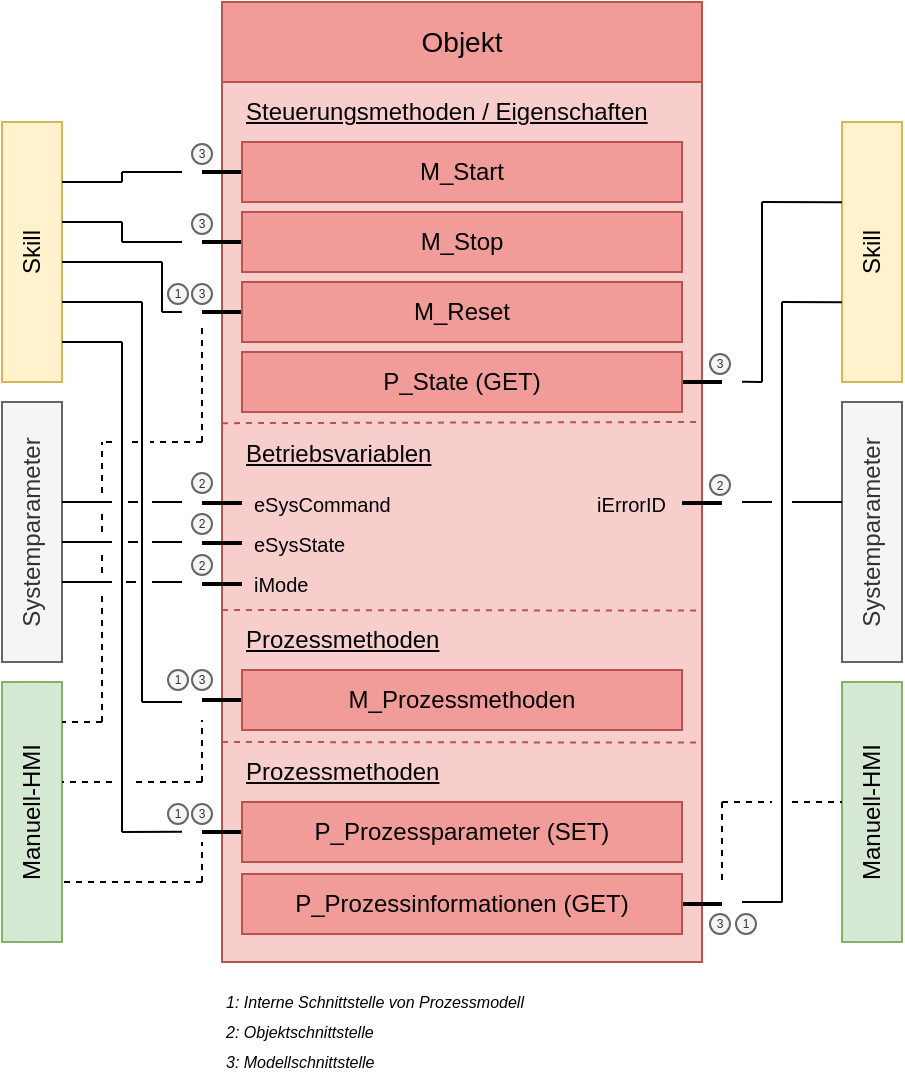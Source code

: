 <mxfile version="25.0.1">
  <diagram name="Seite-1" id="sdpVUGcd8ZdfAYJY-DBQ">
    <mxGraphModel dx="766" dy="463" grid="1" gridSize="10" guides="1" tooltips="1" connect="1" arrows="1" fold="1" page="1" pageScale="1" pageWidth="827" pageHeight="1169" math="0" shadow="0">
      <root>
        <mxCell id="0" />
        <mxCell id="1" parent="0" />
        <mxCell id="eThXzIZxuzrMQbyXuAEO-1" value="Objekt" style="rounded=0;whiteSpace=wrap;html=1;fillColor=#F19C99;strokeColor=#b85450;fontSize=14;" parent="1" vertex="1">
          <mxGeometry x="280" y="280" width="240" height="40" as="geometry" />
        </mxCell>
        <mxCell id="eThXzIZxuzrMQbyXuAEO-2" value="" style="rounded=0;whiteSpace=wrap;html=1;fillColor=#f8cecc;strokeColor=#b85450;" parent="1" vertex="1">
          <mxGeometry x="280" y="320" width="240" height="440" as="geometry" />
        </mxCell>
        <mxCell id="eThXzIZxuzrMQbyXuAEO-3" value="Steuerungsmethoden / Eigenschaften" style="text;html=1;align=left;verticalAlign=middle;whiteSpace=wrap;rounded=0;fontStyle=4" parent="1" vertex="1">
          <mxGeometry x="290" y="320" width="220" height="30" as="geometry" />
        </mxCell>
        <mxCell id="eThXzIZxuzrMQbyXuAEO-5" value="" style="rounded=0;whiteSpace=wrap;html=1;fillColor=none;strokeColor=none;" parent="1" vertex="1">
          <mxGeometry x="290" y="350" width="220" height="20" as="geometry" />
        </mxCell>
        <mxCell id="eThXzIZxuzrMQbyXuAEO-10" value="" style="rounded=0;whiteSpace=wrap;html=1;fillColor=none;strokeColor=none;" parent="1" vertex="1">
          <mxGeometry x="290" y="370" width="220" height="20" as="geometry" />
        </mxCell>
        <mxCell id="eThXzIZxuzrMQbyXuAEO-13" value="" style="rounded=0;whiteSpace=wrap;html=1;fillColor=none;strokeColor=none;" parent="1" vertex="1">
          <mxGeometry x="290" y="390" width="220" height="20" as="geometry" />
        </mxCell>
        <mxCell id="eThXzIZxuzrMQbyXuAEO-16" value="" style="rounded=0;whiteSpace=wrap;html=1;fillColor=none;strokeColor=none;" parent="1" vertex="1">
          <mxGeometry x="290" y="410" width="220" height="20" as="geometry" />
        </mxCell>
        <mxCell id="eThXzIZxuzrMQbyXuAEO-19" value="" style="rounded=0;whiteSpace=wrap;html=1;fillColor=none;strokeColor=none;" parent="1" vertex="1">
          <mxGeometry x="290" y="430" width="220" height="20" as="geometry" />
        </mxCell>
        <mxCell id="eThXzIZxuzrMQbyXuAEO-27" value="Betriebsvariablen" style="text;html=1;align=left;verticalAlign=middle;whiteSpace=wrap;rounded=0;fontStyle=4" parent="1" vertex="1">
          <mxGeometry x="290" y="490.5" width="120" height="30" as="geometry" />
        </mxCell>
        <mxCell id="eThXzIZxuzrMQbyXuAEO-33" value="" style="rounded=0;whiteSpace=wrap;html=1;fillColor=none;strokeColor=none;" parent="1" vertex="1">
          <mxGeometry x="290" y="520.5" width="220" height="20" as="geometry" />
        </mxCell>
        <mxCell id="eThXzIZxuzrMQbyXuAEO-34" value="" style="endArrow=none;html=1;rounded=0;strokeWidth=2;" parent="1" source="eThXzIZxuzrMQbyXuAEO-33" edge="1">
          <mxGeometry width="50" height="50" relative="1" as="geometry">
            <mxPoint x="330" y="590.5" as="sourcePoint" />
            <mxPoint x="270" y="530.5" as="targetPoint" />
          </mxGeometry>
        </mxCell>
        <mxCell id="eThXzIZxuzrMQbyXuAEO-35" value="eSysCommand" style="text;html=1;align=left;verticalAlign=middle;whiteSpace=wrap;rounded=0;fontStyle=0;fontSize=10;" parent="1" vertex="1">
          <mxGeometry x="294" y="525.5" width="76" height="10" as="geometry" />
        </mxCell>
        <mxCell id="eThXzIZxuzrMQbyXuAEO-39" value="" style="endArrow=none;html=1;rounded=0;strokeWidth=2;" parent="1" edge="1">
          <mxGeometry width="50" height="50" relative="1" as="geometry">
            <mxPoint x="290" y="550.5" as="sourcePoint" />
            <mxPoint x="270" y="550.5" as="targetPoint" />
          </mxGeometry>
        </mxCell>
        <mxCell id="eThXzIZxuzrMQbyXuAEO-40" value="eSysState" style="text;html=1;align=left;verticalAlign=middle;whiteSpace=wrap;rounded=0;fontStyle=0;fontSize=10;" parent="1" vertex="1">
          <mxGeometry x="294" y="545.5" width="76" height="10" as="geometry" />
        </mxCell>
        <mxCell id="eThXzIZxuzrMQbyXuAEO-48" value="Prozessmethoden" style="text;html=1;align=left;verticalAlign=middle;whiteSpace=wrap;rounded=0;fontStyle=4" parent="1" vertex="1">
          <mxGeometry x="290" y="584" width="120" height="30" as="geometry" />
        </mxCell>
        <mxCell id="eThXzIZxuzrMQbyXuAEO-58" value="" style="endArrow=none;html=1;rounded=0;fillColor=#f8cecc;strokeColor=#b85450;entryX=1;entryY=0.464;entryDx=0;entryDy=0;entryPerimeter=0;exitX=0;exitY=0.466;exitDx=0;exitDy=0;exitPerimeter=0;strokeWidth=1;dashed=1;" parent="1" edge="1">
          <mxGeometry width="50" height="50" relative="1" as="geometry">
            <mxPoint x="280" y="490.58" as="sourcePoint" />
            <mxPoint x="520" y="490.0" as="targetPoint" />
          </mxGeometry>
        </mxCell>
        <mxCell id="eThXzIZxuzrMQbyXuAEO-59" value="" style="endArrow=none;html=1;rounded=0;fillColor=#f8cecc;strokeColor=#b85450;exitX=0;exitY=0.792;exitDx=0;exitDy=0;exitPerimeter=0;strokeWidth=1;dashed=1;entryX=1;entryY=0.793;entryDx=0;entryDy=0;entryPerimeter=0;" parent="1" edge="1">
          <mxGeometry width="50" height="50" relative="1" as="geometry">
            <mxPoint x="280" y="584.0" as="sourcePoint" />
            <mxPoint x="520" y="584.29" as="targetPoint" />
          </mxGeometry>
        </mxCell>
        <mxCell id="eThXzIZxuzrMQbyXuAEO-61" value="Skill" style="rounded=0;whiteSpace=wrap;html=1;rotation=-90;fillColor=#fff2cc;strokeColor=#d6b656;" parent="1" vertex="1">
          <mxGeometry x="540" y="390" width="130" height="30" as="geometry" />
        </mxCell>
        <mxCell id="eThXzIZxuzrMQbyXuAEO-62" value="Systemparameter" style="rounded=0;whiteSpace=wrap;html=1;rotation=-90;fillColor=#f5f5f5;fontColor=#333333;strokeColor=#666666;" parent="1" vertex="1">
          <mxGeometry x="540" y="530" width="130" height="30" as="geometry" />
        </mxCell>
        <mxCell id="eThXzIZxuzrMQbyXuAEO-66" value="Skill" style="rounded=0;whiteSpace=wrap;html=1;rotation=-90;fillColor=#fff2cc;strokeColor=#d6b656;" parent="1" vertex="1">
          <mxGeometry x="120" y="390" width="130" height="30" as="geometry" />
        </mxCell>
        <mxCell id="eThXzIZxuzrMQbyXuAEO-67" value="Systemparameter" style="rounded=0;whiteSpace=wrap;html=1;rotation=-90;fillColor=#f5f5f5;fontColor=#333333;strokeColor=#666666;" parent="1" vertex="1">
          <mxGeometry x="120" y="530" width="130" height="30" as="geometry" />
        </mxCell>
        <mxCell id="RpQ9mGnAC0z5zZGKGi01-6" style="edgeStyle=orthogonalEdgeStyle;rounded=0;orthogonalLoop=1;jettySize=auto;html=1;endArrow=none;endFill=0;strokeWidth=2;" parent="1" edge="1">
          <mxGeometry relative="1" as="geometry">
            <mxPoint x="530" y="530.5" as="targetPoint" />
            <mxPoint x="510" y="530.5" as="sourcePoint" />
          </mxGeometry>
        </mxCell>
        <mxCell id="RpQ9mGnAC0z5zZGKGi01-7" value="iErrorID" style="text;html=1;align=right;verticalAlign=middle;whiteSpace=wrap;rounded=0;fontStyle=0;fontSize=10;" parent="1" vertex="1">
          <mxGeometry x="429" y="525.5" width="75" height="10" as="geometry" />
        </mxCell>
        <mxCell id="6S4e-w0pNIEhI715A2-k-2" value="" style="group" parent="1" vertex="1" connectable="0">
          <mxGeometry x="280" y="770" width="210" height="50" as="geometry" />
        </mxCell>
        <mxCell id="eThXzIZxuzrMQbyXuAEO-118" value="2: Objektschnittstelle" style="text;html=1;align=left;verticalAlign=middle;whiteSpace=wrap;rounded=0;fontSize=8;fontStyle=2" parent="6S4e-w0pNIEhI715A2-k-2" vertex="1">
          <mxGeometry y="20" width="140" height="10" as="geometry" />
        </mxCell>
        <mxCell id="eThXzIZxuzrMQbyXuAEO-119" value="3: Modellschnittstelle" style="text;html=1;align=left;verticalAlign=middle;whiteSpace=wrap;rounded=0;fontSize=8;fontStyle=2" parent="6S4e-w0pNIEhI715A2-k-2" vertex="1">
          <mxGeometry y="30" width="140" height="20" as="geometry" />
        </mxCell>
        <mxCell id="eThXzIZxuzrMQbyXuAEO-121" value="1: Interne Schnittstelle von Prozessmodell" style="text;html=1;align=left;verticalAlign=middle;whiteSpace=wrap;rounded=0;fontSize=8;fontStyle=2" parent="6S4e-w0pNIEhI715A2-k-2" vertex="1">
          <mxGeometry width="210" height="20" as="geometry" />
        </mxCell>
        <mxCell id="6S4e-w0pNIEhI715A2-k-7" value="" style="endArrow=none;html=1;rounded=0;strokeWidth=2;" parent="1" edge="1">
          <mxGeometry width="50" height="50" relative="1" as="geometry">
            <mxPoint x="290" y="571" as="sourcePoint" />
            <mxPoint x="270" y="571" as="targetPoint" />
          </mxGeometry>
        </mxCell>
        <mxCell id="6S4e-w0pNIEhI715A2-k-8" value="iMode&amp;nbsp;" style="text;html=1;align=left;verticalAlign=middle;whiteSpace=wrap;rounded=0;fontStyle=0;fontSize=10;" parent="1" vertex="1">
          <mxGeometry x="294" y="566" width="76" height="10" as="geometry" />
        </mxCell>
        <mxCell id="YqTv8qu6AUI8KKiwsQRL-15" style="edgeStyle=orthogonalEdgeStyle;rounded=0;orthogonalLoop=1;jettySize=auto;html=1;endArrow=none;endFill=0;strokeWidth=2;" edge="1" parent="1" source="YqTv8qu6AUI8KKiwsQRL-1">
          <mxGeometry relative="1" as="geometry">
            <mxPoint x="270" y="365" as="targetPoint" />
          </mxGeometry>
        </mxCell>
        <mxCell id="YqTv8qu6AUI8KKiwsQRL-1" value="M_Start&lt;span style=&quot;color: rgba(0, 0, 0, 0); font-family: monospace; font-size: 0px; text-align: start; text-wrap-mode: nowrap;&quot;&gt;%3CmxGraphModel%3E%3Croot%3E%3CmxCell%20id%3D%220%22%2F%3E%3CmxCell%20id%3D%221%22%20parent%3D%220%22%2F%3E%3CmxCell%20id%3D%222%22%20value%3D%22Objekt%22%20style%3D%22rounded%3D0%3BwhiteSpace%3Dwrap%3Bhtml%3D1%3BfillColor%3D%23F19C99%3BstrokeColor%3D%23b85450%3BfontSize%3D14%3B%22%20vertex%3D%221%22%20parent%3D%221%22%3E%3CmxGeometry%20x%3D%22280%22%20y%3D%22280%22%20width%3D%22240%22%20height%3D%2240%22%20as%3D%22geometry%22%2F%3E%3C%2FmxCell%3E%3C%2Froot%3E%3C%2FmxGraphModel%3E&lt;/span&gt;" style="rounded=0;whiteSpace=wrap;html=1;fillColor=#F19C99;strokeColor=#b85450;fontSize=12;" vertex="1" parent="1">
          <mxGeometry x="290" y="350" width="220" height="30" as="geometry" />
        </mxCell>
        <mxCell id="YqTv8qu6AUI8KKiwsQRL-16" style="edgeStyle=orthogonalEdgeStyle;rounded=0;orthogonalLoop=1;jettySize=auto;html=1;endArrow=none;endFill=0;strokeWidth=2;" edge="1" parent="1" source="YqTv8qu6AUI8KKiwsQRL-2">
          <mxGeometry relative="1" as="geometry">
            <mxPoint x="270" y="400" as="targetPoint" />
          </mxGeometry>
        </mxCell>
        <mxCell id="YqTv8qu6AUI8KKiwsQRL-2" value="M_Stop&lt;span style=&quot;color: rgba(0, 0, 0, 0); font-family: monospace; font-size: 0px; text-align: start; text-wrap-mode: nowrap;&quot;&gt;%3CmxGraphModel%3E%3Croot%3E%3CmxCell%20id%3D%220%22%2F%3E%3CmxCell%20id%3D%221%22%20parent%3D%220%22%2F%3E%3CmxCell%20id%3D%222%22%20value%3D%22Objekt%22%20style%3D%22rounded%3D0%3BwhiteSpace%3Dwrap%3Bhtml%3D1%3BfillColor%3D%23F19C99%3BstrokeColor%3D%23b85450%3BfontSize%3D14%3B%22%20vertex%3D%221%22%20parent%3D%221%22%3E%3CmxGeometry%20x%3D%22280%22%20y%3D%22280%22%20width%3D%22240%22%20height%3D%2240%22%20as%3D%22geometry%22%2F%3E%3C%2FmxCell%3E%3C%2Froot%3E%3C%2FmxGraphMod&lt;/span&gt;" style="rounded=0;whiteSpace=wrap;html=1;fillColor=#F19C99;strokeColor=#b85450;fontSize=12;" vertex="1" parent="1">
          <mxGeometry x="290" y="385" width="220" height="30" as="geometry" />
        </mxCell>
        <mxCell id="YqTv8qu6AUI8KKiwsQRL-17" style="edgeStyle=orthogonalEdgeStyle;rounded=0;orthogonalLoop=1;jettySize=auto;html=1;endArrow=none;endFill=0;strokeWidth=2;" edge="1" parent="1" source="YqTv8qu6AUI8KKiwsQRL-3">
          <mxGeometry relative="1" as="geometry">
            <mxPoint x="270" y="435" as="targetPoint" />
          </mxGeometry>
        </mxCell>
        <mxCell id="YqTv8qu6AUI8KKiwsQRL-3" value="M_Reset&lt;span style=&quot;color: rgba(0, 0, 0, 0); font-family: monospace; font-size: 0px; text-align: start; text-wrap-mode: nowrap;&quot;&gt;%3CmxGraphModel%3E%3Croot%3E%3CmxCell%20id%3D%220%22%2F%3E%3CmxCell%20id%3D%221%22%20parent%3D%220%22%2F%3E%3CmxCell%20id%3D%222%22%20value%3D%22Objekt%22%20style%3D%22rounded%3D0%3BwhiteSpace%3Dwrap%3Bhtml%3D1%3BfillColor%3D%23F19C99%3BstrokeColor%3D%23b85450%3BfontSize%3D14%3B%22%20vertex%3D%221%22%20parent%3D%221%22%3E%3CmxGeometry%20x%3D%22280%22%20y%3D%22280%22%20width%3D%22240%22%20height%3D%2240%22%20as%3D%22geometry%22%2F%3E%3C%2FmxCell%3E%3C%2Froot%3E%3C%2FmxGraphMod&lt;/span&gt;" style="rounded=0;whiteSpace=wrap;html=1;fillColor=#F19C99;strokeColor=#b85450;fontSize=12;" vertex="1" parent="1">
          <mxGeometry x="290" y="420" width="220" height="30" as="geometry" />
        </mxCell>
        <mxCell id="YqTv8qu6AUI8KKiwsQRL-18" style="edgeStyle=orthogonalEdgeStyle;rounded=0;orthogonalLoop=1;jettySize=auto;html=1;endArrow=none;endFill=0;strokeWidth=2;" edge="1" parent="1" source="YqTv8qu6AUI8KKiwsQRL-7">
          <mxGeometry relative="1" as="geometry">
            <mxPoint x="530" y="470" as="targetPoint" />
          </mxGeometry>
        </mxCell>
        <mxCell id="YqTv8qu6AUI8KKiwsQRL-7" value="P_State (GET)" style="rounded=0;whiteSpace=wrap;html=1;fillColor=#F19C99;strokeColor=#b85450;fontSize=12;" vertex="1" parent="1">
          <mxGeometry x="290" y="455" width="220" height="30" as="geometry" />
        </mxCell>
        <mxCell id="YqTv8qu6AUI8KKiwsQRL-19" style="edgeStyle=orthogonalEdgeStyle;rounded=0;orthogonalLoop=1;jettySize=auto;html=1;strokeWidth=2;endArrow=none;endFill=0;" edge="1" parent="1" source="YqTv8qu6AUI8KKiwsQRL-9">
          <mxGeometry relative="1" as="geometry">
            <mxPoint x="270" y="629" as="targetPoint" />
          </mxGeometry>
        </mxCell>
        <mxCell id="YqTv8qu6AUI8KKiwsQRL-9" value="M_Prozessmethoden" style="rounded=0;whiteSpace=wrap;html=1;fillColor=#F19C99;strokeColor=#b85450;fontSize=12;" vertex="1" parent="1">
          <mxGeometry x="290" y="614" width="220" height="30" as="geometry" />
        </mxCell>
        <mxCell id="YqTv8qu6AUI8KKiwsQRL-10" value="" style="endArrow=none;html=1;rounded=0;fillColor=#f8cecc;strokeColor=#b85450;exitX=0;exitY=0.792;exitDx=0;exitDy=0;exitPerimeter=0;strokeWidth=1;dashed=1;entryX=1;entryY=0.793;entryDx=0;entryDy=0;entryPerimeter=0;" edge="1" parent="1">
          <mxGeometry width="50" height="50" relative="1" as="geometry">
            <mxPoint x="280" y="650.0" as="sourcePoint" />
            <mxPoint x="520" y="650.29" as="targetPoint" />
          </mxGeometry>
        </mxCell>
        <mxCell id="YqTv8qu6AUI8KKiwsQRL-11" value="Prozessmethoden" style="text;html=1;align=left;verticalAlign=middle;whiteSpace=wrap;rounded=0;fontStyle=4" vertex="1" parent="1">
          <mxGeometry x="290" y="650" width="120" height="30" as="geometry" />
        </mxCell>
        <mxCell id="YqTv8qu6AUI8KKiwsQRL-20" style="edgeStyle=orthogonalEdgeStyle;rounded=0;orthogonalLoop=1;jettySize=auto;html=1;strokeWidth=2;endArrow=none;endFill=0;" edge="1" parent="1" source="YqTv8qu6AUI8KKiwsQRL-13">
          <mxGeometry relative="1" as="geometry">
            <mxPoint x="270" y="695" as="targetPoint" />
          </mxGeometry>
        </mxCell>
        <mxCell id="YqTv8qu6AUI8KKiwsQRL-13" value="P_Prozessparameter (SET)" style="rounded=0;whiteSpace=wrap;html=1;fillColor=#F19C99;strokeColor=#b85450;fontSize=12;" vertex="1" parent="1">
          <mxGeometry x="290" y="680" width="220" height="30" as="geometry" />
        </mxCell>
        <mxCell id="YqTv8qu6AUI8KKiwsQRL-21" style="edgeStyle=orthogonalEdgeStyle;rounded=0;orthogonalLoop=1;jettySize=auto;html=1;strokeWidth=2;endArrow=none;endFill=0;" edge="1" parent="1" source="YqTv8qu6AUI8KKiwsQRL-14">
          <mxGeometry relative="1" as="geometry">
            <mxPoint x="530" y="731" as="targetPoint" />
          </mxGeometry>
        </mxCell>
        <mxCell id="YqTv8qu6AUI8KKiwsQRL-14" value="P_Prozessinformationen (GET)" style="rounded=0;whiteSpace=wrap;html=1;fillColor=#F19C99;strokeColor=#b85450;fontSize=12;" vertex="1" parent="1">
          <mxGeometry x="290" y="716" width="220" height="30" as="geometry" />
        </mxCell>
        <mxCell id="YqTv8qu6AUI8KKiwsQRL-24" value="Manuell-HMI" style="rounded=0;whiteSpace=wrap;html=1;rotation=-90;fillColor=#d5e8d4;strokeColor=#82b366;" vertex="1" parent="1">
          <mxGeometry x="120" y="670" width="130" height="30" as="geometry" />
        </mxCell>
        <mxCell id="YqTv8qu6AUI8KKiwsQRL-25" value="Manuell-HMI" style="rounded=0;whiteSpace=wrap;html=1;rotation=-90;fillColor=#d5e8d4;strokeColor=#82b366;" vertex="1" parent="1">
          <mxGeometry x="540" y="670" width="130" height="30" as="geometry" />
        </mxCell>
        <mxCell id="YqTv8qu6AUI8KKiwsQRL-27" value="" style="endArrow=none;html=1;rounded=0;" edge="1" parent="1">
          <mxGeometry width="50" height="50" relative="1" as="geometry">
            <mxPoint x="250" y="410" as="sourcePoint" />
            <mxPoint x="200" y="410" as="targetPoint" />
          </mxGeometry>
        </mxCell>
        <mxCell id="YqTv8qu6AUI8KKiwsQRL-28" value="" style="endArrow=none;html=1;rounded=0;" edge="1" parent="1">
          <mxGeometry width="50" height="50" relative="1" as="geometry">
            <mxPoint x="230" y="390" as="sourcePoint" />
            <mxPoint x="200" y="390" as="targetPoint" />
          </mxGeometry>
        </mxCell>
        <mxCell id="YqTv8qu6AUI8KKiwsQRL-29" value="" style="endArrow=none;html=1;rounded=0;" edge="1" parent="1">
          <mxGeometry width="50" height="50" relative="1" as="geometry">
            <mxPoint x="230" y="370" as="sourcePoint" />
            <mxPoint x="200" y="370" as="targetPoint" />
          </mxGeometry>
        </mxCell>
        <mxCell id="YqTv8qu6AUI8KKiwsQRL-30" value="" style="endArrow=none;html=1;rounded=0;" edge="1" parent="1">
          <mxGeometry width="50" height="50" relative="1" as="geometry">
            <mxPoint x="240" y="430" as="sourcePoint" />
            <mxPoint x="200" y="430" as="targetPoint" />
          </mxGeometry>
        </mxCell>
        <mxCell id="YqTv8qu6AUI8KKiwsQRL-31" value="" style="endArrow=none;html=1;rounded=0;" edge="1" parent="1">
          <mxGeometry width="50" height="50" relative="1" as="geometry">
            <mxPoint x="230" y="450" as="sourcePoint" />
            <mxPoint x="200" y="450" as="targetPoint" />
          </mxGeometry>
        </mxCell>
        <mxCell id="YqTv8qu6AUI8KKiwsQRL-33" value="" style="endArrow=none;html=1;rounded=0;" edge="1" parent="1">
          <mxGeometry width="50" height="50" relative="1" as="geometry">
            <mxPoint x="260" y="364.95" as="sourcePoint" />
            <mxPoint x="230" y="365" as="targetPoint" />
          </mxGeometry>
        </mxCell>
        <mxCell id="YqTv8qu6AUI8KKiwsQRL-34" value="" style="endArrow=none;html=1;rounded=0;" edge="1" parent="1">
          <mxGeometry width="50" height="50" relative="1" as="geometry">
            <mxPoint x="230" y="365" as="sourcePoint" />
            <mxPoint x="230" y="370" as="targetPoint" />
          </mxGeometry>
        </mxCell>
        <mxCell id="YqTv8qu6AUI8KKiwsQRL-35" value="" style="endArrow=none;html=1;rounded=0;" edge="1" parent="1">
          <mxGeometry width="50" height="50" relative="1" as="geometry">
            <mxPoint x="260" y="399.95" as="sourcePoint" />
            <mxPoint x="230" y="400" as="targetPoint" />
          </mxGeometry>
        </mxCell>
        <mxCell id="YqTv8qu6AUI8KKiwsQRL-36" value="" style="endArrow=none;html=1;rounded=0;" edge="1" parent="1">
          <mxGeometry width="50" height="50" relative="1" as="geometry">
            <mxPoint x="230" y="400" as="sourcePoint" />
            <mxPoint x="230" y="390" as="targetPoint" />
          </mxGeometry>
        </mxCell>
        <mxCell id="YqTv8qu6AUI8KKiwsQRL-37" value="" style="endArrow=none;html=1;rounded=0;" edge="1" parent="1">
          <mxGeometry width="50" height="50" relative="1" as="geometry">
            <mxPoint x="260" y="434.95" as="sourcePoint" />
            <mxPoint x="250" y="435" as="targetPoint" />
          </mxGeometry>
        </mxCell>
        <mxCell id="YqTv8qu6AUI8KKiwsQRL-38" value="" style="endArrow=none;html=1;rounded=0;" edge="1" parent="1">
          <mxGeometry width="50" height="50" relative="1" as="geometry">
            <mxPoint x="250" y="410" as="sourcePoint" />
            <mxPoint x="250" y="435" as="targetPoint" />
          </mxGeometry>
        </mxCell>
        <mxCell id="YqTv8qu6AUI8KKiwsQRL-40" value="" style="endArrow=none;html=1;rounded=0;" edge="1" parent="1">
          <mxGeometry width="50" height="50" relative="1" as="geometry">
            <mxPoint x="240" y="430" as="sourcePoint" />
            <mxPoint x="240" y="630" as="targetPoint" />
          </mxGeometry>
        </mxCell>
        <mxCell id="YqTv8qu6AUI8KKiwsQRL-41" value="" style="endArrow=none;html=1;rounded=0;" edge="1" parent="1">
          <mxGeometry width="50" height="50" relative="1" as="geometry">
            <mxPoint x="260" y="630" as="sourcePoint" />
            <mxPoint x="240" y="630" as="targetPoint" />
          </mxGeometry>
        </mxCell>
        <mxCell id="YqTv8qu6AUI8KKiwsQRL-42" value="" style="endArrow=none;html=1;rounded=0;" edge="1" parent="1">
          <mxGeometry width="50" height="50" relative="1" as="geometry">
            <mxPoint x="230" y="450" as="sourcePoint" />
            <mxPoint x="230" y="695" as="targetPoint" />
          </mxGeometry>
        </mxCell>
        <mxCell id="YqTv8qu6AUI8KKiwsQRL-43" value="" style="endArrow=none;html=1;rounded=0;" edge="1" parent="1">
          <mxGeometry width="50" height="50" relative="1" as="geometry">
            <mxPoint x="260" y="694.9" as="sourcePoint" />
            <mxPoint x="230" y="695" as="targetPoint" />
          </mxGeometry>
        </mxCell>
        <mxCell id="YqTv8qu6AUI8KKiwsQRL-44" value="" style="endArrow=none;html=1;rounded=0;" edge="1" parent="1">
          <mxGeometry width="50" height="50" relative="1" as="geometry">
            <mxPoint x="225" y="530" as="sourcePoint" />
            <mxPoint x="200" y="530" as="targetPoint" />
          </mxGeometry>
        </mxCell>
        <mxCell id="YqTv8qu6AUI8KKiwsQRL-46" value="" style="endArrow=none;html=1;rounded=0;" edge="1" parent="1">
          <mxGeometry width="50" height="50" relative="1" as="geometry">
            <mxPoint x="225" y="550" as="sourcePoint" />
            <mxPoint x="200" y="550" as="targetPoint" />
          </mxGeometry>
        </mxCell>
        <mxCell id="YqTv8qu6AUI8KKiwsQRL-47" value="" style="endArrow=none;html=1;rounded=0;" edge="1" parent="1">
          <mxGeometry width="50" height="50" relative="1" as="geometry">
            <mxPoint x="225" y="570" as="sourcePoint" />
            <mxPoint x="200" y="570" as="targetPoint" />
          </mxGeometry>
        </mxCell>
        <mxCell id="YqTv8qu6AUI8KKiwsQRL-49" value="" style="endArrow=none;html=1;rounded=0;" edge="1" parent="1">
          <mxGeometry width="50" height="50" relative="1" as="geometry">
            <mxPoint x="260" y="530" as="sourcePoint" />
            <mxPoint x="245" y="530" as="targetPoint" />
          </mxGeometry>
        </mxCell>
        <mxCell id="YqTv8qu6AUI8KKiwsQRL-50" value="" style="endArrow=none;html=1;rounded=0;" edge="1" parent="1">
          <mxGeometry width="50" height="50" relative="1" as="geometry">
            <mxPoint x="260" y="550" as="sourcePoint" />
            <mxPoint x="245" y="550" as="targetPoint" />
          </mxGeometry>
        </mxCell>
        <mxCell id="YqTv8qu6AUI8KKiwsQRL-51" value="" style="endArrow=none;html=1;rounded=0;" edge="1" parent="1">
          <mxGeometry width="50" height="50" relative="1" as="geometry">
            <mxPoint x="260" y="570" as="sourcePoint" />
            <mxPoint x="245" y="570" as="targetPoint" />
          </mxGeometry>
        </mxCell>
        <mxCell id="YqTv8qu6AUI8KKiwsQRL-52" value="" style="endArrow=none;html=1;rounded=0;" edge="1" parent="1">
          <mxGeometry width="50" height="50" relative="1" as="geometry">
            <mxPoint x="237" y="570" as="sourcePoint" />
            <mxPoint x="232" y="570" as="targetPoint" />
          </mxGeometry>
        </mxCell>
        <mxCell id="YqTv8qu6AUI8KKiwsQRL-53" value="" style="endArrow=none;html=1;rounded=0;" edge="1" parent="1">
          <mxGeometry width="50" height="50" relative="1" as="geometry">
            <mxPoint x="238" y="550" as="sourcePoint" />
            <mxPoint x="233" y="550" as="targetPoint" />
          </mxGeometry>
        </mxCell>
        <mxCell id="YqTv8qu6AUI8KKiwsQRL-54" value="" style="endArrow=none;html=1;rounded=0;" edge="1" parent="1">
          <mxGeometry width="50" height="50" relative="1" as="geometry">
            <mxPoint x="238" y="530" as="sourcePoint" />
            <mxPoint x="233" y="530" as="targetPoint" />
          </mxGeometry>
        </mxCell>
        <mxCell id="YqTv8qu6AUI8KKiwsQRL-55" value="" style="endArrow=none;html=1;rounded=0;dashed=1;" edge="1" parent="1">
          <mxGeometry width="50" height="50" relative="1" as="geometry">
            <mxPoint x="225" y="670" as="sourcePoint" />
            <mxPoint x="200" y="670" as="targetPoint" />
          </mxGeometry>
        </mxCell>
        <mxCell id="YqTv8qu6AUI8KKiwsQRL-56" value="" style="endArrow=none;html=1;rounded=0;dashed=1;" edge="1" parent="1">
          <mxGeometry width="50" height="50" relative="1" as="geometry">
            <mxPoint x="270" y="670" as="sourcePoint" />
            <mxPoint x="235" y="670" as="targetPoint" />
          </mxGeometry>
        </mxCell>
        <mxCell id="YqTv8qu6AUI8KKiwsQRL-57" value="" style="endArrow=none;html=1;rounded=0;dashed=1;" edge="1" parent="1">
          <mxGeometry width="50" height="50" relative="1" as="geometry">
            <mxPoint x="270" y="670" as="sourcePoint" />
            <mxPoint x="270" y="639" as="targetPoint" />
          </mxGeometry>
        </mxCell>
        <mxCell id="YqTv8qu6AUI8KKiwsQRL-58" value="" style="endArrow=none;html=1;rounded=0;dashed=1;" edge="1" parent="1">
          <mxGeometry width="50" height="50" relative="1" as="geometry">
            <mxPoint x="270" y="720" as="sourcePoint" />
            <mxPoint x="200" y="720" as="targetPoint" />
          </mxGeometry>
        </mxCell>
        <mxCell id="YqTv8qu6AUI8KKiwsQRL-59" value="" style="endArrow=none;html=1;rounded=0;dashed=1;" edge="1" parent="1">
          <mxGeometry width="50" height="50" relative="1" as="geometry">
            <mxPoint x="270" y="720" as="sourcePoint" />
            <mxPoint x="270" y="700" as="targetPoint" />
          </mxGeometry>
        </mxCell>
        <mxCell id="YqTv8qu6AUI8KKiwsQRL-60" value="" style="endArrow=none;html=1;rounded=0;" edge="1" parent="1">
          <mxGeometry width="50" height="50" relative="1" as="geometry">
            <mxPoint x="550" y="470" as="sourcePoint" />
            <mxPoint x="540" y="469.85" as="targetPoint" />
          </mxGeometry>
        </mxCell>
        <mxCell id="YqTv8qu6AUI8KKiwsQRL-61" value="" style="endArrow=none;html=1;rounded=0;" edge="1" parent="1">
          <mxGeometry width="50" height="50" relative="1" as="geometry">
            <mxPoint x="590" y="380.15" as="sourcePoint" />
            <mxPoint x="550" y="380" as="targetPoint" />
          </mxGeometry>
        </mxCell>
        <mxCell id="YqTv8qu6AUI8KKiwsQRL-62" value="" style="endArrow=none;html=1;rounded=0;" edge="1" parent="1">
          <mxGeometry width="50" height="50" relative="1" as="geometry">
            <mxPoint x="550" y="470" as="sourcePoint" />
            <mxPoint x="550" y="380" as="targetPoint" />
          </mxGeometry>
        </mxCell>
        <mxCell id="YqTv8qu6AUI8KKiwsQRL-63" value="" style="endArrow=none;html=1;rounded=0;" edge="1" parent="1">
          <mxGeometry width="50" height="50" relative="1" as="geometry">
            <mxPoint x="590" y="430.15" as="sourcePoint" />
            <mxPoint x="560" y="430" as="targetPoint" />
          </mxGeometry>
        </mxCell>
        <mxCell id="YqTv8qu6AUI8KKiwsQRL-64" value="" style="endArrow=none;html=1;rounded=0;" edge="1" parent="1">
          <mxGeometry width="50" height="50" relative="1" as="geometry">
            <mxPoint x="560" y="730.192" as="sourcePoint" />
            <mxPoint x="560" y="430" as="targetPoint" />
          </mxGeometry>
        </mxCell>
        <mxCell id="YqTv8qu6AUI8KKiwsQRL-65" value="" style="endArrow=none;html=1;rounded=0;" edge="1" parent="1">
          <mxGeometry width="50" height="50" relative="1" as="geometry">
            <mxPoint x="560" y="730" as="sourcePoint" />
            <mxPoint x="540" y="730" as="targetPoint" />
          </mxGeometry>
        </mxCell>
        <mxCell id="YqTv8qu6AUI8KKiwsQRL-66" value="" style="endArrow=none;html=1;rounded=0;" edge="1" parent="1">
          <mxGeometry width="50" height="50" relative="1" as="geometry">
            <mxPoint x="555" y="530" as="sourcePoint" />
            <mxPoint x="540" y="530" as="targetPoint" />
          </mxGeometry>
        </mxCell>
        <mxCell id="YqTv8qu6AUI8KKiwsQRL-67" value="" style="endArrow=none;html=1;rounded=0;" edge="1" parent="1">
          <mxGeometry width="50" height="50" relative="1" as="geometry">
            <mxPoint x="590" y="530" as="sourcePoint" />
            <mxPoint x="565" y="530" as="targetPoint" />
          </mxGeometry>
        </mxCell>
        <mxCell id="YqTv8qu6AUI8KKiwsQRL-68" value="" style="endArrow=none;html=1;rounded=0;dashed=1;" edge="1" parent="1">
          <mxGeometry width="50" height="50" relative="1" as="geometry">
            <mxPoint x="530" y="680" as="sourcePoint" />
            <mxPoint x="530" y="720" as="targetPoint" />
          </mxGeometry>
        </mxCell>
        <mxCell id="YqTv8qu6AUI8KKiwsQRL-69" value="" style="endArrow=none;html=1;rounded=0;dashed=1;" edge="1" parent="1">
          <mxGeometry width="50" height="50" relative="1" as="geometry">
            <mxPoint x="530" y="680" as="sourcePoint" />
            <mxPoint x="555" y="680" as="targetPoint" />
          </mxGeometry>
        </mxCell>
        <mxCell id="YqTv8qu6AUI8KKiwsQRL-70" value="" style="endArrow=none;html=1;rounded=0;dashed=1;" edge="1" parent="1">
          <mxGeometry width="50" height="50" relative="1" as="geometry">
            <mxPoint x="565" y="680" as="sourcePoint" />
            <mxPoint x="590" y="680" as="targetPoint" />
          </mxGeometry>
        </mxCell>
        <mxCell id="YqTv8qu6AUI8KKiwsQRL-71" value="" style="endArrow=none;html=1;rounded=0;dashed=1;" edge="1" parent="1">
          <mxGeometry width="50" height="50" relative="1" as="geometry">
            <mxPoint x="220" y="640" as="sourcePoint" />
            <mxPoint x="200" y="640" as="targetPoint" />
          </mxGeometry>
        </mxCell>
        <mxCell id="YqTv8qu6AUI8KKiwsQRL-73" value="" style="endArrow=none;html=1;rounded=0;dashed=1;" edge="1" parent="1">
          <mxGeometry width="50" height="50" relative="1" as="geometry">
            <mxPoint x="220" y="640" as="sourcePoint" />
            <mxPoint x="220" y="575" as="targetPoint" />
          </mxGeometry>
        </mxCell>
        <mxCell id="YqTv8qu6AUI8KKiwsQRL-74" value="" style="endArrow=none;html=1;rounded=0;dashed=1;" edge="1" parent="1">
          <mxGeometry width="50" height="50" relative="1" as="geometry">
            <mxPoint x="270" y="500" as="sourcePoint" />
            <mxPoint x="270" y="440" as="targetPoint" />
          </mxGeometry>
        </mxCell>
        <mxCell id="YqTv8qu6AUI8KKiwsQRL-75" value="" style="endArrow=none;html=1;rounded=0;dashed=1;" edge="1" parent="1">
          <mxGeometry width="50" height="50" relative="1" as="geometry">
            <mxPoint x="270" y="500" as="sourcePoint" />
            <mxPoint x="244" y="500" as="targetPoint" />
          </mxGeometry>
        </mxCell>
        <mxCell id="YqTv8qu6AUI8KKiwsQRL-76" value="" style="endArrow=none;html=1;rounded=0;dashed=1;" edge="1" parent="1">
          <mxGeometry width="50" height="50" relative="1" as="geometry">
            <mxPoint x="225" y="500" as="sourcePoint" />
            <mxPoint x="220" y="500" as="targetPoint" />
          </mxGeometry>
        </mxCell>
        <mxCell id="YqTv8qu6AUI8KKiwsQRL-78" value="" style="endArrow=none;html=1;rounded=0;dashed=1;" edge="1" parent="1">
          <mxGeometry width="50" height="50" relative="1" as="geometry">
            <mxPoint x="238" y="500" as="sourcePoint" />
            <mxPoint x="233" y="500" as="targetPoint" />
          </mxGeometry>
        </mxCell>
        <mxCell id="YqTv8qu6AUI8KKiwsQRL-79" value="" style="endArrow=none;html=1;rounded=0;dashed=1;" edge="1" parent="1">
          <mxGeometry width="50" height="50" relative="1" as="geometry">
            <mxPoint x="220" y="545" as="sourcePoint" />
            <mxPoint x="220" y="535" as="targetPoint" />
          </mxGeometry>
        </mxCell>
        <mxCell id="YqTv8qu6AUI8KKiwsQRL-80" value="" style="endArrow=none;html=1;rounded=0;dashed=1;" edge="1" parent="1">
          <mxGeometry width="50" height="50" relative="1" as="geometry">
            <mxPoint x="220" y="565.5" as="sourcePoint" />
            <mxPoint x="220" y="555.5" as="targetPoint" />
          </mxGeometry>
        </mxCell>
        <mxCell id="YqTv8qu6AUI8KKiwsQRL-81" value="" style="endArrow=none;html=1;rounded=0;dashed=1;" edge="1" parent="1">
          <mxGeometry width="50" height="50" relative="1" as="geometry">
            <mxPoint x="220" y="525.5" as="sourcePoint" />
            <mxPoint x="220" y="500" as="targetPoint" />
          </mxGeometry>
        </mxCell>
        <mxCell id="YqTv8qu6AUI8KKiwsQRL-82" value="3" style="ellipse;whiteSpace=wrap;html=1;aspect=fixed;fontSize=6;fillColor=#f5f5f5;fontColor=#333333;strokeColor=#666666;" vertex="1" parent="1">
          <mxGeometry x="524" y="456" width="10" height="10" as="geometry" />
        </mxCell>
        <mxCell id="YqTv8qu6AUI8KKiwsQRL-83" value="3" style="ellipse;whiteSpace=wrap;html=1;aspect=fixed;fontSize=6;fillColor=#f5f5f5;fontColor=#333333;strokeColor=#666666;" vertex="1" parent="1">
          <mxGeometry x="265" y="351" width="10" height="10" as="geometry" />
        </mxCell>
        <mxCell id="YqTv8qu6AUI8KKiwsQRL-84" value="3" style="ellipse;whiteSpace=wrap;html=1;aspect=fixed;fontSize=6;fillColor=#f5f5f5;fontColor=#333333;strokeColor=#666666;" vertex="1" parent="1">
          <mxGeometry x="265" y="386" width="10" height="10" as="geometry" />
        </mxCell>
        <mxCell id="YqTv8qu6AUI8KKiwsQRL-85" value="3" style="ellipse;whiteSpace=wrap;html=1;aspect=fixed;fontSize=6;fillColor=#f5f5f5;fontColor=#333333;strokeColor=#666666;" vertex="1" parent="1">
          <mxGeometry x="265" y="421" width="10" height="10" as="geometry" />
        </mxCell>
        <mxCell id="YqTv8qu6AUI8KKiwsQRL-86" value="3" style="ellipse;whiteSpace=wrap;html=1;aspect=fixed;fontSize=6;fillColor=#f5f5f5;fontColor=#333333;strokeColor=#666666;" vertex="1" parent="1">
          <mxGeometry x="265" y="614" width="10" height="10" as="geometry" />
        </mxCell>
        <mxCell id="YqTv8qu6AUI8KKiwsQRL-87" value="3" style="ellipse;whiteSpace=wrap;html=1;aspect=fixed;fontSize=6;fillColor=#f5f5f5;fontColor=#333333;strokeColor=#666666;" vertex="1" parent="1">
          <mxGeometry x="265" y="681" width="10" height="10" as="geometry" />
        </mxCell>
        <mxCell id="YqTv8qu6AUI8KKiwsQRL-88" value="2" style="ellipse;whiteSpace=wrap;html=1;aspect=fixed;fontSize=6;fillColor=#f5f5f5;fontColor=#333333;strokeColor=#666666;" vertex="1" parent="1">
          <mxGeometry x="265" y="515.5" width="10" height="10" as="geometry" />
        </mxCell>
        <mxCell id="YqTv8qu6AUI8KKiwsQRL-89" value="2" style="ellipse;whiteSpace=wrap;html=1;aspect=fixed;fontSize=6;fillColor=#f5f5f5;fontColor=#333333;strokeColor=#666666;" vertex="1" parent="1">
          <mxGeometry x="265" y="536" width="10" height="10" as="geometry" />
        </mxCell>
        <mxCell id="YqTv8qu6AUI8KKiwsQRL-90" value="2" style="ellipse;whiteSpace=wrap;html=1;aspect=fixed;fontSize=6;fillColor=#f5f5f5;fontColor=#333333;strokeColor=#666666;" vertex="1" parent="1">
          <mxGeometry x="265" y="556.5" width="10" height="10" as="geometry" />
        </mxCell>
        <mxCell id="YqTv8qu6AUI8KKiwsQRL-91" value="2" style="ellipse;whiteSpace=wrap;html=1;aspect=fixed;fontSize=6;fillColor=#f5f5f5;fontColor=#333333;strokeColor=#666666;" vertex="1" parent="1">
          <mxGeometry x="524" y="516.5" width="10" height="10" as="geometry" />
        </mxCell>
        <mxCell id="YqTv8qu6AUI8KKiwsQRL-92" value="1" style="ellipse;whiteSpace=wrap;html=1;aspect=fixed;fontSize=6;fillColor=#f5f5f5;fontColor=#333333;strokeColor=#666666;" vertex="1" parent="1">
          <mxGeometry x="537" y="736" width="10" height="10" as="geometry" />
        </mxCell>
        <mxCell id="YqTv8qu6AUI8KKiwsQRL-93" value="3" style="ellipse;whiteSpace=wrap;html=1;aspect=fixed;fontSize=6;fillColor=#f5f5f5;fontColor=#333333;strokeColor=#666666;" vertex="1" parent="1">
          <mxGeometry x="524" y="736" width="10" height="10" as="geometry" />
        </mxCell>
        <mxCell id="YqTv8qu6AUI8KKiwsQRL-94" value="1" style="ellipse;whiteSpace=wrap;html=1;aspect=fixed;fontSize=6;fillColor=#f5f5f5;fontColor=#333333;strokeColor=#666666;" vertex="1" parent="1">
          <mxGeometry x="253" y="421" width="10" height="10" as="geometry" />
        </mxCell>
        <mxCell id="YqTv8qu6AUI8KKiwsQRL-95" value="1" style="ellipse;whiteSpace=wrap;html=1;aspect=fixed;fontSize=6;fillColor=#f5f5f5;fontColor=#333333;strokeColor=#666666;" vertex="1" parent="1">
          <mxGeometry x="253" y="614" width="10" height="10" as="geometry" />
        </mxCell>
        <mxCell id="YqTv8qu6AUI8KKiwsQRL-96" value="1" style="ellipse;whiteSpace=wrap;html=1;aspect=fixed;fontSize=6;fillColor=#f5f5f5;fontColor=#333333;strokeColor=#666666;" vertex="1" parent="1">
          <mxGeometry x="253" y="681" width="10" height="10" as="geometry" />
        </mxCell>
      </root>
    </mxGraphModel>
  </diagram>
</mxfile>
